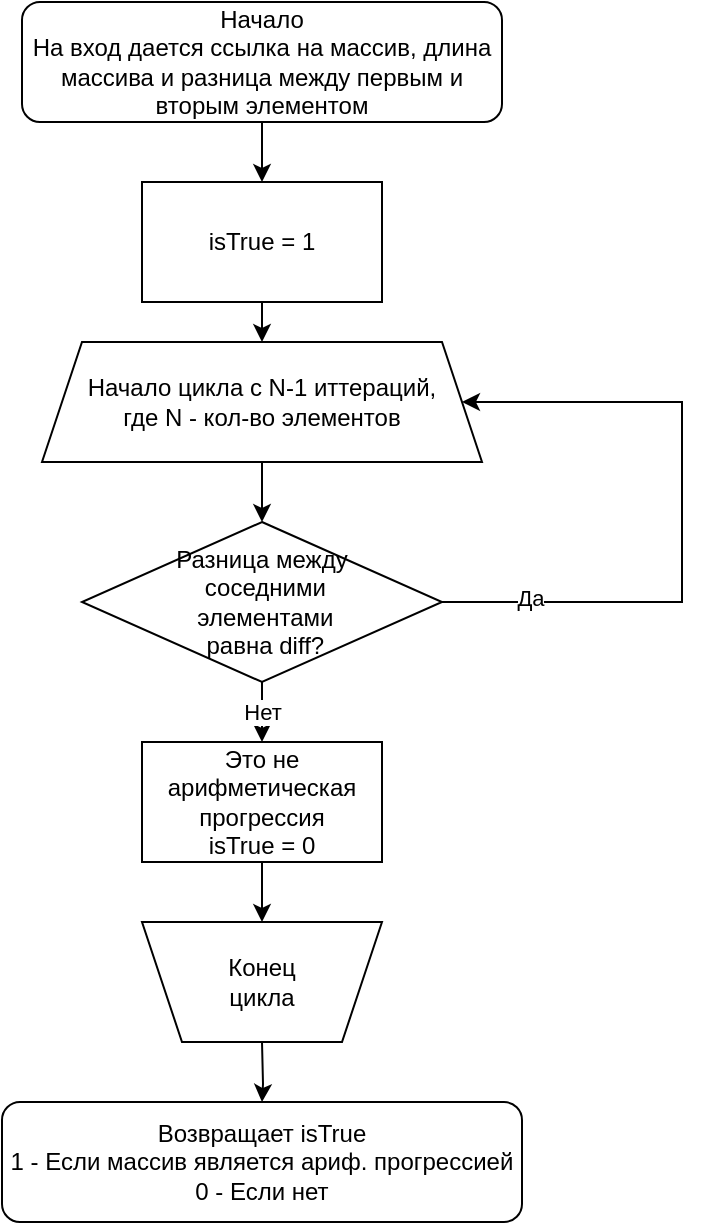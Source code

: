 <mxfile version="14.2.4" type="device"><diagram id="Ms3wI6NT-7QvjINHd3qv" name="Page-1"><mxGraphModel dx="700" dy="735" grid="1" gridSize="10" guides="1" tooltips="1" connect="1" arrows="1" fold="1" page="1" pageScale="1" pageWidth="850" pageHeight="1100" math="0" shadow="0"><root><mxCell id="0"/><mxCell id="1" parent="0"/><mxCell id="fnYrC7qW42SPdCUIZA97-10" value="" style="shape=trapezoid;perimeter=trapezoidPerimeter;whiteSpace=wrap;html=1;fixedSize=1;rotation=-180;" vertex="1" parent="1"><mxGeometry x="180" y="660" width="120" height="60" as="geometry"/></mxCell><mxCell id="fnYrC7qW42SPdCUIZA97-1" value="" style="edgeStyle=orthogonalEdgeStyle;rounded=0;orthogonalLoop=1;jettySize=auto;html=1;" edge="1" parent="1" source="fnYrC7qW42SPdCUIZA97-2" target="fnYrC7qW42SPdCUIZA97-6"><mxGeometry relative="1" as="geometry"/></mxCell><mxCell id="fnYrC7qW42SPdCUIZA97-2" value="Начало цикла с N-1 иттераций, &lt;br&gt;где N - кол-во элементов" style="shape=trapezoid;perimeter=trapezoidPerimeter;whiteSpace=wrap;html=1;fixedSize=1;" vertex="1" parent="1"><mxGeometry x="130" y="370" width="220" height="60" as="geometry"/></mxCell><mxCell id="fnYrC7qW42SPdCUIZA97-3" value="Нет" style="edgeStyle=orthogonalEdgeStyle;rounded=0;orthogonalLoop=1;jettySize=auto;html=1;" edge="1" parent="1" source="fnYrC7qW42SPdCUIZA97-6" target="fnYrC7qW42SPdCUIZA97-8"><mxGeometry relative="1" as="geometry"/></mxCell><mxCell id="fnYrC7qW42SPdCUIZA97-4" style="edgeStyle=orthogonalEdgeStyle;rounded=0;orthogonalLoop=1;jettySize=auto;html=1;entryX=1;entryY=0.5;entryDx=0;entryDy=0;" edge="1" parent="1" source="fnYrC7qW42SPdCUIZA97-6" target="fnYrC7qW42SPdCUIZA97-2"><mxGeometry relative="1" as="geometry"><Array as="points"><mxPoint x="450" y="500"/><mxPoint x="450" y="400"/></Array></mxGeometry></mxCell><mxCell id="fnYrC7qW42SPdCUIZA97-5" value="Да" style="edgeLabel;html=1;align=center;verticalAlign=middle;resizable=0;points=[];" vertex="1" connectable="0" parent="fnYrC7qW42SPdCUIZA97-4"><mxGeometry x="-0.733" y="2" relative="1" as="geometry"><mxPoint as="offset"/></mxGeometry></mxCell><mxCell id="fnYrC7qW42SPdCUIZA97-6" value="Разница между&lt;br&gt;&amp;nbsp;соседними&lt;br&gt;&amp;nbsp;элементами&lt;br&gt;&amp;nbsp;равна diff?" style="rhombus;whiteSpace=wrap;html=1;" vertex="1" parent="1"><mxGeometry x="150" y="460" width="180" height="80" as="geometry"/></mxCell><mxCell id="fnYrC7qW42SPdCUIZA97-7" value="" style="edgeStyle=orthogonalEdgeStyle;rounded=0;orthogonalLoop=1;jettySize=auto;html=1;entryX=0.5;entryY=1;entryDx=0;entryDy=0;" edge="1" parent="1" source="fnYrC7qW42SPdCUIZA97-8"><mxGeometry relative="1" as="geometry"><mxPoint x="240" y="660" as="targetPoint"/></mxGeometry></mxCell><mxCell id="fnYrC7qW42SPdCUIZA97-8" value="Это не арифметическая прогрессия&lt;br&gt;isTrue = 0" style="rounded=0;whiteSpace=wrap;html=1;" vertex="1" parent="1"><mxGeometry x="180" y="570" width="120" height="60" as="geometry"/></mxCell><mxCell id="fnYrC7qW42SPdCUIZA97-14" value="" style="edgeStyle=orthogonalEdgeStyle;rounded=0;orthogonalLoop=1;jettySize=auto;html=1;" edge="1" parent="1" target="fnYrC7qW42SPdCUIZA97-13"><mxGeometry relative="1" as="geometry"><mxPoint x="240" y="720" as="sourcePoint"/></mxGeometry></mxCell><mxCell id="fnYrC7qW42SPdCUIZA97-9" value="Конец цикла" style="text;html=1;strokeColor=none;fillColor=none;align=center;verticalAlign=middle;whiteSpace=wrap;rounded=0;" vertex="1" parent="1"><mxGeometry x="220" y="680" width="40" height="20" as="geometry"/></mxCell><mxCell id="fnYrC7qW42SPdCUIZA97-16" value="" style="edgeStyle=orthogonalEdgeStyle;rounded=0;orthogonalLoop=1;jettySize=auto;html=1;" edge="1" parent="1" source="fnYrC7qW42SPdCUIZA97-11" target="fnYrC7qW42SPdCUIZA97-15"><mxGeometry relative="1" as="geometry"/></mxCell><mxCell id="fnYrC7qW42SPdCUIZA97-11" value="Начало&lt;br&gt;На вход дается ссылка на массив, длина массива и разница между первым и вторым элементом" style="rounded=1;whiteSpace=wrap;html=1;" vertex="1" parent="1"><mxGeometry x="120" y="200" width="240" height="60" as="geometry"/></mxCell><mxCell id="fnYrC7qW42SPdCUIZA97-13" value="Возвращает isTrue&lt;br&gt;1 - Если массив является ариф. прогрессией&lt;br&gt;0 - Если нет" style="rounded=1;whiteSpace=wrap;html=1;" vertex="1" parent="1"><mxGeometry x="110" y="750" width="260" height="60" as="geometry"/></mxCell><mxCell id="fnYrC7qW42SPdCUIZA97-17" value="" style="edgeStyle=orthogonalEdgeStyle;rounded=0;orthogonalLoop=1;jettySize=auto;html=1;" edge="1" parent="1" source="fnYrC7qW42SPdCUIZA97-15"><mxGeometry relative="1" as="geometry"><mxPoint x="240" y="370" as="targetPoint"/><Array as="points"><mxPoint x="240" y="370"/><mxPoint x="240" y="370"/></Array></mxGeometry></mxCell><mxCell id="fnYrC7qW42SPdCUIZA97-15" value="isTrue = 1" style="rounded=0;whiteSpace=wrap;html=1;" vertex="1" parent="1"><mxGeometry x="180" y="290" width="120" height="60" as="geometry"/></mxCell></root></mxGraphModel></diagram></mxfile>